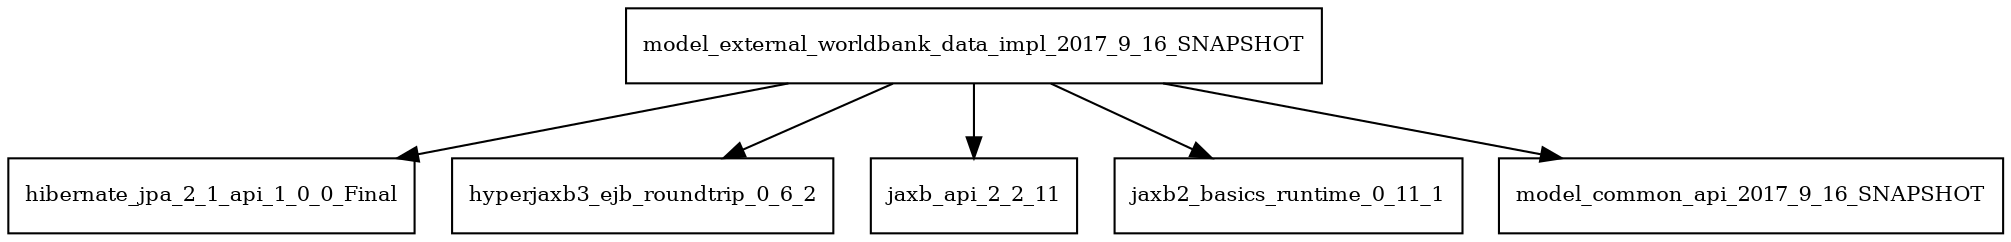 digraph model_external_worldbank_data_impl_2017_9_16_SNAPSHOT_dependencies {
  node [shape = box, fontsize=10.0];
  model_external_worldbank_data_impl_2017_9_16_SNAPSHOT -> hibernate_jpa_2_1_api_1_0_0_Final;
  model_external_worldbank_data_impl_2017_9_16_SNAPSHOT -> hyperjaxb3_ejb_roundtrip_0_6_2;
  model_external_worldbank_data_impl_2017_9_16_SNAPSHOT -> jaxb_api_2_2_11;
  model_external_worldbank_data_impl_2017_9_16_SNAPSHOT -> jaxb2_basics_runtime_0_11_1;
  model_external_worldbank_data_impl_2017_9_16_SNAPSHOT -> model_common_api_2017_9_16_SNAPSHOT;
}
